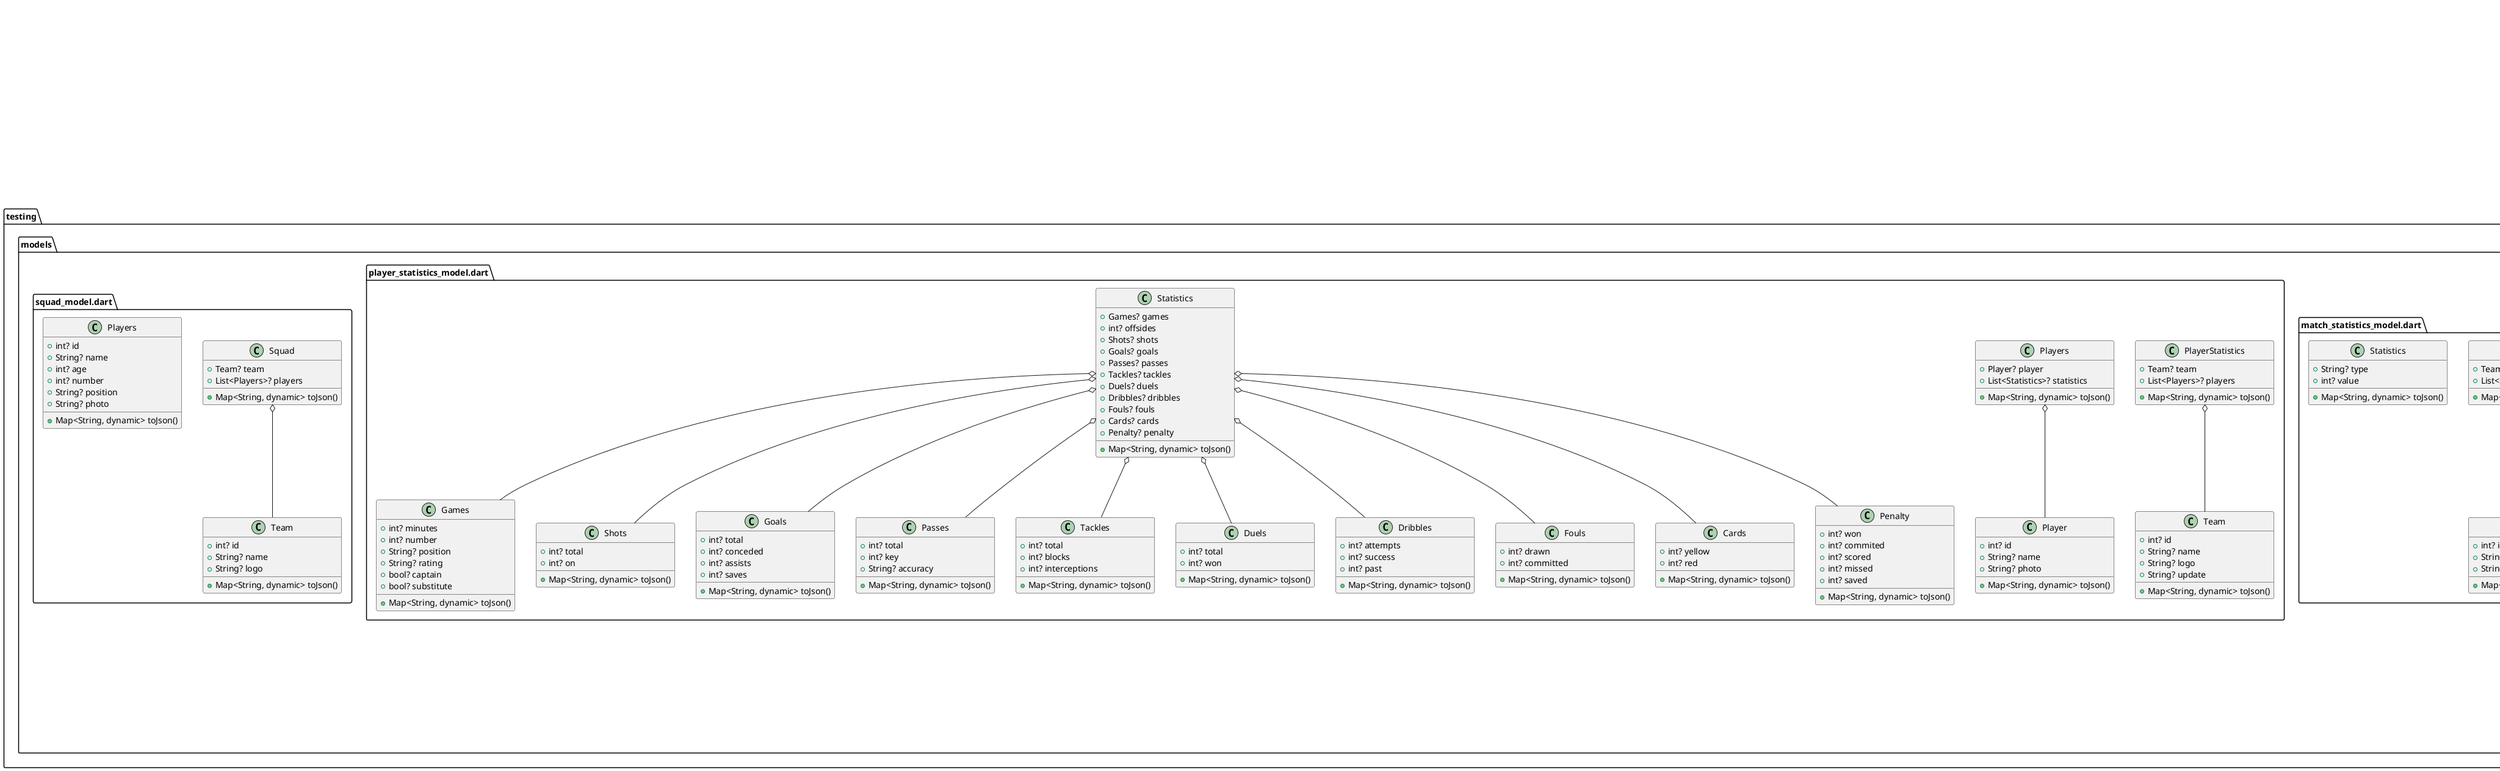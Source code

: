 @startuml
set namespaceSeparator ::

class "testing::home_page.dart::AdHelper" {
  {static} +String bannerAdUnitId
}

class "testing::home_page.dart::MyHomePage" {
  +MyHomePageState createState()
}

"flutter::src::widgets::framework.dart::StatefulWidget" <|-- "testing::home_page.dart::MyHomePage"

class "testing::home_page.dart::MyHomePageState" {
  +TextEditingController editingController
  -List<Map<String, dynamic>> _allUsers
  -List<Map<String, dynamic>> _foundUsers
  +void runFilter()
  +void initState()
  +Future<void> selectDate()
  +Widget build()
}

"testing::home_page.dart::MyHomePageState" o-- "flutter::src::widgets::editable_text.dart::TextEditingController"
"flutter::src::widgets::framework.dart::State" <|-- "testing::home_page.dart::MyHomePageState"

class "testing::main.dart::MyApp" {
  +Widget build()
}

"flutter::src::widgets::framework.dart::StatelessWidget" <|-- "testing::main.dart::MyApp"

class "testing::models::account_model.dart::AccountDetails" {
  +Account? account
  +Subscription? subscription
  +Requests? requests
  +Map<String, dynamic> toJson()
}

"testing::models::account_model.dart::AccountDetails" o-- "testing::models::account_model.dart::Account"
"testing::models::account_model.dart::AccountDetails" o-- "testing::models::account_model.dart::Subscription"
"testing::models::account_model.dart::AccountDetails" o-- "testing::models::account_model.dart::Requests"

class "testing::models::account_model.dart::Account" {
  +String? firstname
  +String? lastname
  +String? email
  +Map<String, dynamic> toJson()
}

class "testing::models::account_model.dart::Subscription" {
  +String? plan
  +String? end
  +bool? active
  +Map<String, dynamic> toJson()
}

class "testing::models::account_model.dart::Requests" {
  +int? current
  +int? limitDay
  +Map<String, dynamic> toJson()
}

class "testing::models::match_predictions_model.dart::MatchPredictions" {
  +Predictions? predictions
  +Comparison? comparison
  +Map<String, dynamic> toJson()
}

"testing::models::match_predictions_model.dart::MatchPredictions" o-- "testing::models::match_predictions_model.dart::Predictions"
"testing::models::match_predictions_model.dart::MatchPredictions" o-- "testing::models::match_predictions_model.dart::Comparison"

class "testing::models::match_predictions_model.dart::Predictions" {
  +Winner? winner
  +bool? winOrDraw
  +String? underOver
  +Goals? goals
  +String? advice
  +Percent? percent
  +Map<String, dynamic> toJson()
}

"testing::models::match_predictions_model.dart::Predictions" o-- "testing::models::match_predictions_model.dart::Winner"
"testing::models::match_predictions_model.dart::Predictions" o-- "testing::models::match_predictions_model.dart::Goals"
"testing::models::match_predictions_model.dart::Predictions" o-- "testing::models::match_predictions_model.dart::Percent"

class "testing::models::match_predictions_model.dart::Winner" {
  +int? id
  +String? name
  +String? comment
  +Map<String, dynamic> toJson()
}

class "testing::models::match_predictions_model.dart::Goals" {
  +String? home
  +String? away
  +Map<String, dynamic> toJson()
}

class "testing::models::match_predictions_model.dart::Percent" {
  +String? home
  +String? draw
  +String? away
  +Map<String, dynamic> toJson()
}

class "testing::models::match_predictions_model.dart::Comparison" {
  +Goals? form
  +Goals? att
  +Goals? def
  +Goals? poissonDistribution
  +Goals? h2h
  +Goals? goals
  +Goals? total
  +Map<String, dynamic> toJson()
}

"testing::models::match_predictions_model.dart::Comparison" o-- "testing::models::match_predictions_model.dart::Goals"

class "testing::models::match_statistics_model.dart::Statistic" {
  +Team? team
  +List<Statistics>? statistics
  +Map<String, dynamic> toJson()
}

"testing::models::match_statistics_model.dart::Statistic" o-- "testing::models::match_statistics_model.dart::Team"

class "testing::models::match_statistics_model.dart::Team" {
  +int? id
  +String? name
  +String? logo
  +Map<String, dynamic> toJson()
}

class "testing::models::match_statistics_model.dart::Statistics" {
  +String? type
  +int? value
  +Map<String, dynamic> toJson()
}

class "testing::models::player_statistics_model.dart::PlayerStatistics" {
  +Team? team
  +List<Players>? players
  +Map<String, dynamic> toJson()
}

"testing::models::player_statistics_model.dart::PlayerStatistics" o-- "testing::models::player_statistics_model.dart::Team"

class "testing::models::player_statistics_model.dart::Team" {
  +int? id
  +String? name
  +String? logo
  +String? update
  +Map<String, dynamic> toJson()
}

class "testing::models::player_statistics_model.dart::Players" {
  +Player? player
  +List<Statistics>? statistics
  +Map<String, dynamic> toJson()
}

"testing::models::player_statistics_model.dart::Players" o-- "testing::models::player_statistics_model.dart::Player"

class "testing::models::player_statistics_model.dart::Player" {
  +int? id
  +String? name
  +String? photo
  +Map<String, dynamic> toJson()
}

class "testing::models::player_statistics_model.dart::Statistics" {
  +Games? games
  +int? offsides
  +Shots? shots
  +Goals? goals
  +Passes? passes
  +Tackles? tackles
  +Duels? duels
  +Dribbles? dribbles
  +Fouls? fouls
  +Cards? cards
  +Penalty? penalty
  +Map<String, dynamic> toJson()
}

"testing::models::player_statistics_model.dart::Statistics" o-- "testing::models::player_statistics_model.dart::Games"
"testing::models::player_statistics_model.dart::Statistics" o-- "testing::models::player_statistics_model.dart::Shots"
"testing::models::player_statistics_model.dart::Statistics" o-- "testing::models::player_statistics_model.dart::Goals"
"testing::models::player_statistics_model.dart::Statistics" o-- "testing::models::player_statistics_model.dart::Passes"
"testing::models::player_statistics_model.dart::Statistics" o-- "testing::models::player_statistics_model.dart::Tackles"
"testing::models::player_statistics_model.dart::Statistics" o-- "testing::models::player_statistics_model.dart::Duels"
"testing::models::player_statistics_model.dart::Statistics" o-- "testing::models::player_statistics_model.dart::Dribbles"
"testing::models::player_statistics_model.dart::Statistics" o-- "testing::models::player_statistics_model.dart::Fouls"
"testing::models::player_statistics_model.dart::Statistics" o-- "testing::models::player_statistics_model.dart::Cards"
"testing::models::player_statistics_model.dart::Statistics" o-- "testing::models::player_statistics_model.dart::Penalty"

class "testing::models::player_statistics_model.dart::Games" {
  +int? minutes
  +int? number
  +String? position
  +String? rating
  +bool? captain
  +bool? substitute
  +Map<String, dynamic> toJson()
}

class "testing::models::player_statistics_model.dart::Shots" {
  +int? total
  +int? on
  +Map<String, dynamic> toJson()
}

class "testing::models::player_statistics_model.dart::Goals" {
  +int? total
  +int? conceded
  +int? assists
  +int? saves
  +Map<String, dynamic> toJson()
}

class "testing::models::player_statistics_model.dart::Passes" {
  +int? total
  +int? key
  +String? accuracy
  +Map<String, dynamic> toJson()
}

class "testing::models::player_statistics_model.dart::Tackles" {
  +int? total
  +int? blocks
  +int? interceptions
  +Map<String, dynamic> toJson()
}

class "testing::models::player_statistics_model.dart::Duels" {
  +int? total
  +int? won
  +Map<String, dynamic> toJson()
}

class "testing::models::player_statistics_model.dart::Dribbles" {
  +int? attempts
  +int? success
  +int? past
  +Map<String, dynamic> toJson()
}

class "testing::models::player_statistics_model.dart::Fouls" {
  +int? drawn
  +int? committed
  +Map<String, dynamic> toJson()
}

class "testing::models::player_statistics_model.dart::Cards" {
  +int? yellow
  +int? red
  +Map<String, dynamic> toJson()
}

class "testing::models::player_statistics_model.dart::Penalty" {
  +int? won
  +int? commited
  +int? scored
  +int? missed
  +int? saved
  +Map<String, dynamic> toJson()
}

class "testing::models::squad_model.dart::Squad" {
  +Team? team
  +List<Players>? players
  +Map<String, dynamic> toJson()
}

"testing::models::squad_model.dart::Squad" o-- "testing::models::squad_model.dart::Team"

class "testing::models::squad_model.dart::Team" {
  +int? id
  +String? name
  +String? logo
  +Map<String, dynamic> toJson()
}

class "testing::models::squad_model.dart::Players" {
  +int? id
  +String? name
  +int? age
  +int? number
  +String? position
  +String? photo
  +Map<String, dynamic> toJson()
}

class "testing::package_info.dart::ProjectInfo" {
  +ProjectInfoState createState()
}

"flutter::src::widgets::framework.dart::StatefulWidget" <|-- "testing::package_info.dart::ProjectInfo"

class "testing::package_info.dart::ProjectInfoState" {
  +PackageInfo packageInfo
  +void initState()
  +void dispose()
  +Future<void> initPackageInfo()
  +Widget infoTile()
  +Widget build()
}

"testing::package_info.dart::ProjectInfoState" o-- "package_info_plus::package_info_plus.dart::PackageInfo"
"flutter::src::widgets::framework.dart::State" <|-- "testing::package_info.dart::ProjectInfoState"


@enduml
